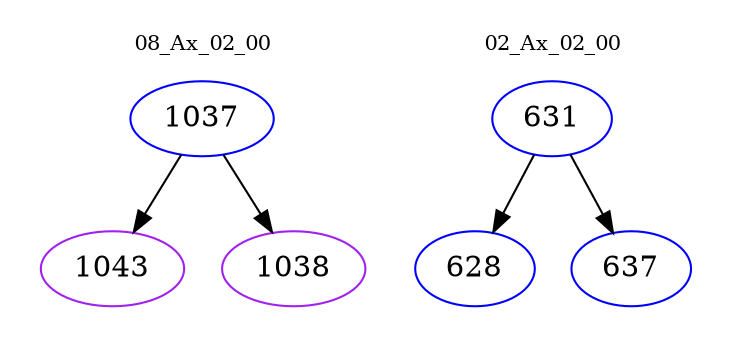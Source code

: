 digraph{
subgraph cluster_0 {
color = white
label = "08_Ax_02_00";
fontsize=10;
T0_1037 [label="1037", color="blue"]
T0_1037 -> T0_1043 [color="black"]
T0_1043 [label="1043", color="purple"]
T0_1037 -> T0_1038 [color="black"]
T0_1038 [label="1038", color="purple"]
}
subgraph cluster_1 {
color = white
label = "02_Ax_02_00";
fontsize=10;
T1_631 [label="631", color="blue"]
T1_631 -> T1_628 [color="black"]
T1_628 [label="628", color="blue"]
T1_631 -> T1_637 [color="black"]
T1_637 [label="637", color="blue"]
}
}
